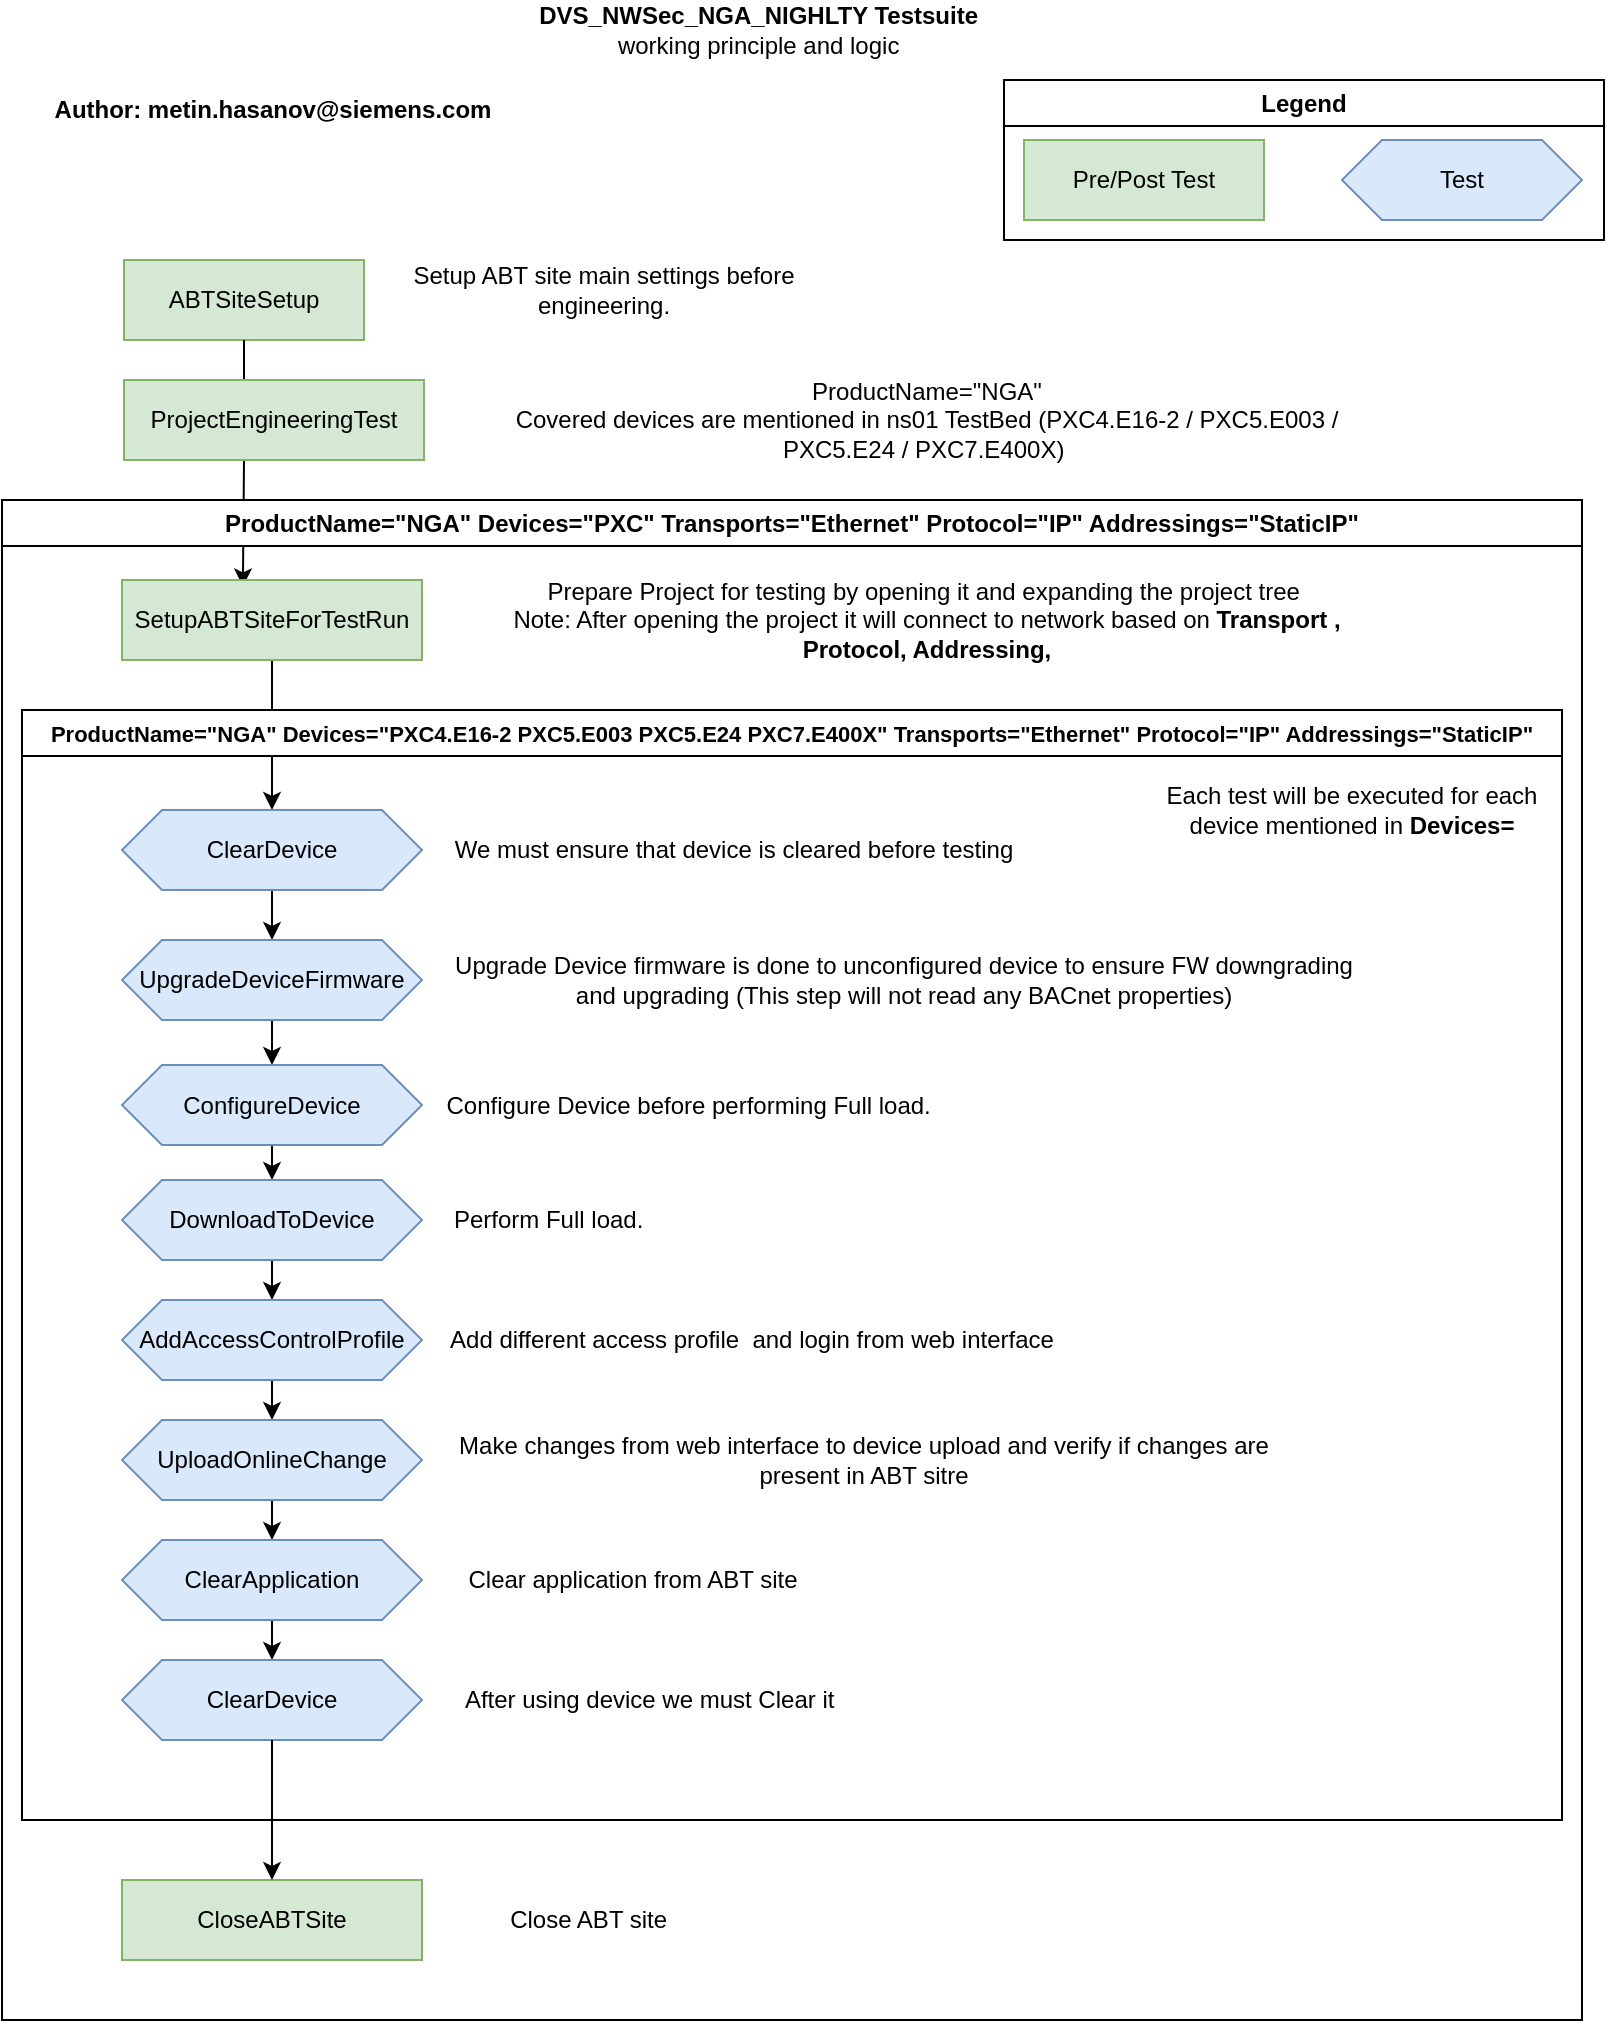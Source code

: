 <mxfile version="25.0.3">
  <diagram id="C5RBs43oDa-KdzZeNtuy" name="Page-1">
    <mxGraphModel dx="1425" dy="794" grid="1" gridSize="10" guides="1" tooltips="1" connect="1" arrows="1" fold="1" page="1" pageScale="1" pageWidth="827" pageHeight="1169" math="0" shadow="0">
      <root>
        <mxCell id="WIyWlLk6GJQsqaUBKTNV-0" />
        <mxCell id="WIyWlLk6GJQsqaUBKTNV-1" parent="WIyWlLk6GJQsqaUBKTNV-0" />
        <mxCell id="UJWEMMK_w_HJZwBY1Dhb-0" value="&lt;b&gt;DVS_NWSec_NGA_NIGHLTY Testsuite&lt;/b&gt;&amp;nbsp;&lt;div&gt;working principle and logic&amp;nbsp;&lt;/div&gt;" style="text;strokeColor=none;align=center;fillColor=none;html=1;verticalAlign=middle;whiteSpace=wrap;rounded=0;" vertex="1" parent="WIyWlLk6GJQsqaUBKTNV-1">
          <mxGeometry x="19" y="30" width="760" height="30" as="geometry" />
        </mxCell>
        <mxCell id="UJWEMMK_w_HJZwBY1Dhb-6" value="Legend" style="swimlane;whiteSpace=wrap;html=1;" vertex="1" parent="WIyWlLk6GJQsqaUBKTNV-1">
          <mxGeometry x="520" y="70" width="300" height="80" as="geometry" />
        </mxCell>
        <mxCell id="UJWEMMK_w_HJZwBY1Dhb-4" value="Test" style="shape=hexagon;perimeter=hexagonPerimeter2;whiteSpace=wrap;html=1;fixedSize=1;fillColor=#dae8fc;strokeColor=#6c8ebf;" vertex="1" parent="UJWEMMK_w_HJZwBY1Dhb-6">
          <mxGeometry x="169" y="30" width="120" height="40" as="geometry" />
        </mxCell>
        <mxCell id="UJWEMMK_w_HJZwBY1Dhb-1" value="Pre/Post Test" style="rounded=0;whiteSpace=wrap;html=1;fillColor=#d5e8d4;strokeColor=#82b366;" vertex="1" parent="UJWEMMK_w_HJZwBY1Dhb-6">
          <mxGeometry x="10" y="30" width="120" height="40" as="geometry" />
        </mxCell>
        <mxCell id="UJWEMMK_w_HJZwBY1Dhb-7" value="ABTSiteSetup" style="rounded=0;whiteSpace=wrap;html=1;fillColor=#d5e8d4;strokeColor=#82b366;" vertex="1" parent="WIyWlLk6GJQsqaUBKTNV-1">
          <mxGeometry x="80" y="160" width="120" height="40" as="geometry" />
        </mxCell>
        <mxCell id="UJWEMMK_w_HJZwBY1Dhb-9" style="edgeStyle=orthogonalEdgeStyle;rounded=0;orthogonalLoop=1;jettySize=auto;html=1;exitX=0.5;exitY=1;exitDx=0;exitDy=0;entryX=0.403;entryY=0.081;entryDx=0;entryDy=0;entryPerimeter=0;" edge="1" parent="WIyWlLk6GJQsqaUBKTNV-1" source="UJWEMMK_w_HJZwBY1Dhb-7" target="UJWEMMK_w_HJZwBY1Dhb-8">
          <mxGeometry relative="1" as="geometry" />
        </mxCell>
        <mxCell id="UJWEMMK_w_HJZwBY1Dhb-10" value="Setup ABT site main settings before engineering." style="text;html=1;align=center;verticalAlign=middle;whiteSpace=wrap;rounded=0;" vertex="1" parent="WIyWlLk6GJQsqaUBKTNV-1">
          <mxGeometry x="220" y="160" width="200" height="30" as="geometry" />
        </mxCell>
        <mxCell id="UJWEMMK_w_HJZwBY1Dhb-13" value="ProjectEngineeringTest" style="rounded=0;whiteSpace=wrap;html=1;fillColor=#d5e8d4;strokeColor=#82b366;" vertex="1" parent="WIyWlLk6GJQsqaUBKTNV-1">
          <mxGeometry x="80" y="220" width="150" height="40" as="geometry" />
        </mxCell>
        <mxCell id="UJWEMMK_w_HJZwBY1Dhb-15" value="ProductName=&quot;NGA&quot; Devices=&quot;PXC&quot; Transports=&quot;Ethernet&quot; Protocol=&quot;IP&quot; Addressings=&quot;StaticIP&quot;" style="swimlane;whiteSpace=wrap;html=1;" vertex="1" parent="WIyWlLk6GJQsqaUBKTNV-1">
          <mxGeometry x="19" y="280" width="790" height="760" as="geometry" />
        </mxCell>
        <mxCell id="UJWEMMK_w_HJZwBY1Dhb-26" style="edgeStyle=orthogonalEdgeStyle;rounded=0;orthogonalLoop=1;jettySize=auto;html=1;exitX=0.5;exitY=1;exitDx=0;exitDy=0;" edge="1" parent="UJWEMMK_w_HJZwBY1Dhb-15" source="UJWEMMK_w_HJZwBY1Dhb-8" target="UJWEMMK_w_HJZwBY1Dhb-17">
          <mxGeometry relative="1" as="geometry" />
        </mxCell>
        <mxCell id="UJWEMMK_w_HJZwBY1Dhb-8" value="SetupABTSiteForTestRun" style="rounded=0;whiteSpace=wrap;html=1;fillColor=#d5e8d4;strokeColor=#82b366;" vertex="1" parent="UJWEMMK_w_HJZwBY1Dhb-15">
          <mxGeometry x="60" y="40" width="150" height="40" as="geometry" />
        </mxCell>
        <mxCell id="UJWEMMK_w_HJZwBY1Dhb-16" value="Prepare Project for testing by opening it and expanding the project tree&amp;nbsp;&lt;div&gt;Note: After opening the project it will connect to network based on &lt;b&gt;Transport , Protocol, Addressing,&lt;/b&gt;&lt;/div&gt;" style="text;html=1;align=center;verticalAlign=middle;whiteSpace=wrap;rounded=0;" vertex="1" parent="UJWEMMK_w_HJZwBY1Dhb-15">
          <mxGeometry x="230" y="40" width="465" height="40" as="geometry" />
        </mxCell>
        <mxCell id="UJWEMMK_w_HJZwBY1Dhb-18" value="&lt;font style=&quot;font-size: 11px;&quot;&gt;ProductName=&quot;NGA&quot; Devices=&quot;PXC4.E16-2 PXC5.E003 PXC5.E24 PXC7.E400X&quot; Transports=&quot;Ethernet&quot; Protocol=&quot;IP&quot; Addressings=&quot;StaticIP&quot;&lt;/font&gt;" style="swimlane;whiteSpace=wrap;html=1;" vertex="1" parent="UJWEMMK_w_HJZwBY1Dhb-15">
          <mxGeometry x="10" y="105" width="770" height="555" as="geometry" />
        </mxCell>
        <mxCell id="UJWEMMK_w_HJZwBY1Dhb-24" style="edgeStyle=orthogonalEdgeStyle;rounded=0;orthogonalLoop=1;jettySize=auto;html=1;exitX=0.5;exitY=1;exitDx=0;exitDy=0;entryX=0.5;entryY=0;entryDx=0;entryDy=0;" edge="1" parent="UJWEMMK_w_HJZwBY1Dhb-18" source="UJWEMMK_w_HJZwBY1Dhb-17" target="UJWEMMK_w_HJZwBY1Dhb-20">
          <mxGeometry relative="1" as="geometry" />
        </mxCell>
        <mxCell id="UJWEMMK_w_HJZwBY1Dhb-17" value="ClearDevice" style="shape=hexagon;perimeter=hexagonPerimeter2;whiteSpace=wrap;html=1;fixedSize=1;fillColor=#dae8fc;strokeColor=#6c8ebf;" vertex="1" parent="UJWEMMK_w_HJZwBY1Dhb-18">
          <mxGeometry x="50" y="50" width="150" height="40" as="geometry" />
        </mxCell>
        <mxCell id="UJWEMMK_w_HJZwBY1Dhb-19" value="Each test will be executed for each device mentioned in &lt;b&gt;Devices=&lt;/b&gt;" style="text;html=1;align=center;verticalAlign=middle;whiteSpace=wrap;rounded=0;" vertex="1" parent="UJWEMMK_w_HJZwBY1Dhb-18">
          <mxGeometry x="570" y="35" width="190" height="30" as="geometry" />
        </mxCell>
        <mxCell id="UJWEMMK_w_HJZwBY1Dhb-25" style="edgeStyle=orthogonalEdgeStyle;rounded=0;orthogonalLoop=1;jettySize=auto;html=1;exitX=0.5;exitY=1;exitDx=0;exitDy=0;" edge="1" parent="UJWEMMK_w_HJZwBY1Dhb-18" source="UJWEMMK_w_HJZwBY1Dhb-20" target="UJWEMMK_w_HJZwBY1Dhb-21">
          <mxGeometry relative="1" as="geometry" />
        </mxCell>
        <mxCell id="UJWEMMK_w_HJZwBY1Dhb-20" value="UpgradeDeviceFirmware" style="shape=hexagon;perimeter=hexagonPerimeter2;whiteSpace=wrap;html=1;fixedSize=1;fillColor=#dae8fc;strokeColor=#6c8ebf;" vertex="1" parent="UJWEMMK_w_HJZwBY1Dhb-18">
          <mxGeometry x="50" y="115" width="150" height="40" as="geometry" />
        </mxCell>
        <mxCell id="UJWEMMK_w_HJZwBY1Dhb-27" style="edgeStyle=orthogonalEdgeStyle;rounded=0;orthogonalLoop=1;jettySize=auto;html=1;exitX=0.5;exitY=1;exitDx=0;exitDy=0;entryX=0.5;entryY=0;entryDx=0;entryDy=0;" edge="1" parent="UJWEMMK_w_HJZwBY1Dhb-18" source="UJWEMMK_w_HJZwBY1Dhb-21" target="UJWEMMK_w_HJZwBY1Dhb-22">
          <mxGeometry relative="1" as="geometry" />
        </mxCell>
        <mxCell id="UJWEMMK_w_HJZwBY1Dhb-21" value="ConfigureDevice" style="shape=hexagon;perimeter=hexagonPerimeter2;whiteSpace=wrap;html=1;fixedSize=1;fillColor=#dae8fc;strokeColor=#6c8ebf;" vertex="1" parent="UJWEMMK_w_HJZwBY1Dhb-18">
          <mxGeometry x="50" y="177.5" width="150" height="40" as="geometry" />
        </mxCell>
        <mxCell id="UJWEMMK_w_HJZwBY1Dhb-28" style="edgeStyle=orthogonalEdgeStyle;rounded=0;orthogonalLoop=1;jettySize=auto;html=1;exitX=0.5;exitY=1;exitDx=0;exitDy=0;entryX=0.5;entryY=0;entryDx=0;entryDy=0;" edge="1" parent="UJWEMMK_w_HJZwBY1Dhb-18" source="UJWEMMK_w_HJZwBY1Dhb-22" target="UJWEMMK_w_HJZwBY1Dhb-23">
          <mxGeometry relative="1" as="geometry" />
        </mxCell>
        <mxCell id="UJWEMMK_w_HJZwBY1Dhb-22" value="DownloadToDevice" style="shape=hexagon;perimeter=hexagonPerimeter2;whiteSpace=wrap;html=1;fixedSize=1;fillColor=#dae8fc;strokeColor=#6c8ebf;" vertex="1" parent="UJWEMMK_w_HJZwBY1Dhb-18">
          <mxGeometry x="50" y="235" width="150" height="40" as="geometry" />
        </mxCell>
        <mxCell id="UJWEMMK_w_HJZwBY1Dhb-34" style="edgeStyle=orthogonalEdgeStyle;rounded=0;orthogonalLoop=1;jettySize=auto;html=1;exitX=0.5;exitY=1;exitDx=0;exitDy=0;entryX=0.5;entryY=0;entryDx=0;entryDy=0;" edge="1" parent="UJWEMMK_w_HJZwBY1Dhb-18" source="UJWEMMK_w_HJZwBY1Dhb-23" target="UJWEMMK_w_HJZwBY1Dhb-30">
          <mxGeometry relative="1" as="geometry" />
        </mxCell>
        <mxCell id="UJWEMMK_w_HJZwBY1Dhb-23" value="AddAccessControlProfile" style="shape=hexagon;perimeter=hexagonPerimeter2;whiteSpace=wrap;html=1;fixedSize=1;fillColor=#dae8fc;strokeColor=#6c8ebf;" vertex="1" parent="UJWEMMK_w_HJZwBY1Dhb-18">
          <mxGeometry x="50" y="295" width="150" height="40" as="geometry" />
        </mxCell>
        <mxCell id="UJWEMMK_w_HJZwBY1Dhb-35" style="edgeStyle=orthogonalEdgeStyle;rounded=0;orthogonalLoop=1;jettySize=auto;html=1;exitX=0.5;exitY=1;exitDx=0;exitDy=0;entryX=0.5;entryY=0;entryDx=0;entryDy=0;" edge="1" parent="UJWEMMK_w_HJZwBY1Dhb-18" source="UJWEMMK_w_HJZwBY1Dhb-30" target="UJWEMMK_w_HJZwBY1Dhb-29">
          <mxGeometry relative="1" as="geometry" />
        </mxCell>
        <mxCell id="UJWEMMK_w_HJZwBY1Dhb-30" value="UploadOnlineChange" style="shape=hexagon;perimeter=hexagonPerimeter2;whiteSpace=wrap;html=1;fixedSize=1;fillColor=#dae8fc;strokeColor=#6c8ebf;" vertex="1" parent="UJWEMMK_w_HJZwBY1Dhb-18">
          <mxGeometry x="50" y="355" width="150" height="40" as="geometry" />
        </mxCell>
        <mxCell id="UJWEMMK_w_HJZwBY1Dhb-36" style="edgeStyle=orthogonalEdgeStyle;rounded=0;orthogonalLoop=1;jettySize=auto;html=1;exitX=0.5;exitY=1;exitDx=0;exitDy=0;entryX=0.5;entryY=0;entryDx=0;entryDy=0;" edge="1" parent="UJWEMMK_w_HJZwBY1Dhb-18" source="UJWEMMK_w_HJZwBY1Dhb-29" target="UJWEMMK_w_HJZwBY1Dhb-31">
          <mxGeometry relative="1" as="geometry" />
        </mxCell>
        <mxCell id="UJWEMMK_w_HJZwBY1Dhb-29" value="ClearApplication" style="shape=hexagon;perimeter=hexagonPerimeter2;whiteSpace=wrap;html=1;fixedSize=1;fillColor=#dae8fc;strokeColor=#6c8ebf;" vertex="1" parent="UJWEMMK_w_HJZwBY1Dhb-18">
          <mxGeometry x="50" y="415" width="150" height="40" as="geometry" />
        </mxCell>
        <mxCell id="UJWEMMK_w_HJZwBY1Dhb-31" value="ClearDevice" style="shape=hexagon;perimeter=hexagonPerimeter2;whiteSpace=wrap;html=1;fixedSize=1;fillColor=#dae8fc;strokeColor=#6c8ebf;" vertex="1" parent="UJWEMMK_w_HJZwBY1Dhb-18">
          <mxGeometry x="50" y="475" width="150" height="40" as="geometry" />
        </mxCell>
        <mxCell id="UJWEMMK_w_HJZwBY1Dhb-38" value="We must ensure that device is cleared before testing" style="text;html=1;align=center;verticalAlign=middle;whiteSpace=wrap;rounded=0;" vertex="1" parent="UJWEMMK_w_HJZwBY1Dhb-18">
          <mxGeometry x="211" y="55" width="290" height="30" as="geometry" />
        </mxCell>
        <mxCell id="UJWEMMK_w_HJZwBY1Dhb-39" value="Upgrade Device firmware is done to unconfigured device to ensure FW downgrading and upgrading (This step will not read any BACnet properties)" style="text;html=1;align=center;verticalAlign=middle;whiteSpace=wrap;rounded=0;" vertex="1" parent="UJWEMMK_w_HJZwBY1Dhb-18">
          <mxGeometry x="211" y="120" width="460" height="30" as="geometry" />
        </mxCell>
        <mxCell id="UJWEMMK_w_HJZwBY1Dhb-41" value="Configure Device before performing Full load.&amp;nbsp;" style="text;html=1;align=center;verticalAlign=middle;whiteSpace=wrap;rounded=0;" vertex="1" parent="UJWEMMK_w_HJZwBY1Dhb-18">
          <mxGeometry x="200" y="182.5" width="270" height="30" as="geometry" />
        </mxCell>
        <mxCell id="UJWEMMK_w_HJZwBY1Dhb-42" value="Perform Full load.&amp;nbsp;" style="text;html=1;align=center;verticalAlign=middle;whiteSpace=wrap;rounded=0;" vertex="1" parent="UJWEMMK_w_HJZwBY1Dhb-18">
          <mxGeometry x="200" y="240" width="130" height="30" as="geometry" />
        </mxCell>
        <mxCell id="UJWEMMK_w_HJZwBY1Dhb-43" value="Add different access profile&amp;nbsp; and login from web interface" style="text;html=1;align=center;verticalAlign=middle;whiteSpace=wrap;rounded=0;" vertex="1" parent="UJWEMMK_w_HJZwBY1Dhb-18">
          <mxGeometry x="200" y="300" width="330" height="30" as="geometry" />
        </mxCell>
        <mxCell id="UJWEMMK_w_HJZwBY1Dhb-44" value="Make changes from web interface to device upload and verify if changes are present in ABT sitre" style="text;html=1;align=center;verticalAlign=middle;whiteSpace=wrap;rounded=0;" vertex="1" parent="UJWEMMK_w_HJZwBY1Dhb-18">
          <mxGeometry x="210.5" y="360" width="419.5" height="30" as="geometry" />
        </mxCell>
        <mxCell id="UJWEMMK_w_HJZwBY1Dhb-45" value="Clear application from ABT site" style="text;html=1;align=center;verticalAlign=middle;whiteSpace=wrap;rounded=0;" vertex="1" parent="UJWEMMK_w_HJZwBY1Dhb-18">
          <mxGeometry x="211" y="420" width="189" height="30" as="geometry" />
        </mxCell>
        <mxCell id="UJWEMMK_w_HJZwBY1Dhb-46" value="After using device we must Clear it&amp;nbsp;" style="text;html=1;align=center;verticalAlign=middle;whiteSpace=wrap;rounded=0;" vertex="1" parent="UJWEMMK_w_HJZwBY1Dhb-18">
          <mxGeometry x="211" y="480" width="209" height="30" as="geometry" />
        </mxCell>
        <mxCell id="UJWEMMK_w_HJZwBY1Dhb-33" value="CloseABTSite" style="rounded=0;whiteSpace=wrap;html=1;fillColor=#d5e8d4;strokeColor=#82b366;" vertex="1" parent="UJWEMMK_w_HJZwBY1Dhb-15">
          <mxGeometry x="60" y="690" width="150" height="40" as="geometry" />
        </mxCell>
        <mxCell id="UJWEMMK_w_HJZwBY1Dhb-37" style="edgeStyle=orthogonalEdgeStyle;rounded=0;orthogonalLoop=1;jettySize=auto;html=1;exitX=0.5;exitY=1;exitDx=0;exitDy=0;" edge="1" parent="UJWEMMK_w_HJZwBY1Dhb-15" source="UJWEMMK_w_HJZwBY1Dhb-31" target="UJWEMMK_w_HJZwBY1Dhb-33">
          <mxGeometry relative="1" as="geometry" />
        </mxCell>
        <mxCell id="UJWEMMK_w_HJZwBY1Dhb-47" value="Close ABT site&amp;nbsp;" style="text;html=1;align=center;verticalAlign=middle;whiteSpace=wrap;rounded=0;" vertex="1" parent="UJWEMMK_w_HJZwBY1Dhb-15">
          <mxGeometry x="230" y="695" width="130" height="30" as="geometry" />
        </mxCell>
        <mxCell id="UJWEMMK_w_HJZwBY1Dhb-12" value="ProductName=&quot;NGA&quot;&lt;div&gt;Covered devices are mentioned in ns01 TestBed (PXC4.E16-2 / PXC5.E003 / PXC5.E24 / PXC7.E400X)&amp;nbsp;&lt;/div&gt;" style="text;html=1;align=center;verticalAlign=middle;whiteSpace=wrap;rounded=0;" vertex="1" parent="WIyWlLk6GJQsqaUBKTNV-1">
          <mxGeometry x="249" y="220" width="465" height="40" as="geometry" />
        </mxCell>
        <mxCell id="UJWEMMK_w_HJZwBY1Dhb-40" value="&lt;b&gt;Author: metin.hasanov@siemens.com&lt;/b&gt;" style="text;html=1;align=center;verticalAlign=middle;whiteSpace=wrap;rounded=0;" vertex="1" parent="WIyWlLk6GJQsqaUBKTNV-1">
          <mxGeometry x="19" y="70" width="271" height="30" as="geometry" />
        </mxCell>
      </root>
    </mxGraphModel>
  </diagram>
</mxfile>
